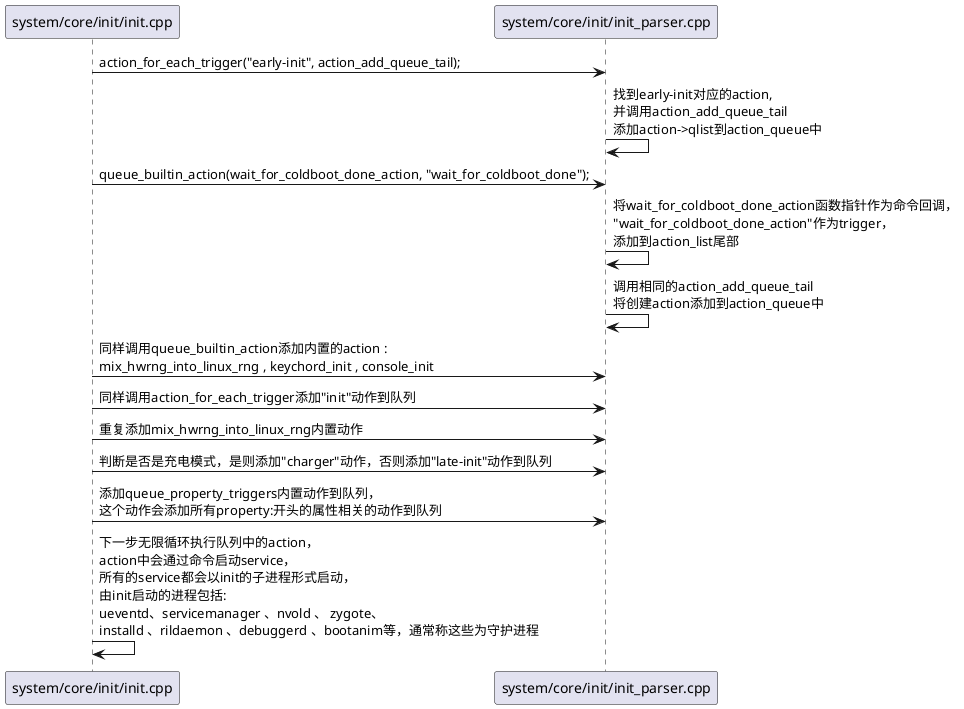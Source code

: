 @startuml

participant Init as "system/core/init/init.cpp"
participant InitParser as "system/core/init/init_parser.cpp"

Init -> InitParser :  action_for_each_trigger("early-init", action_add_queue_tail);

InitParser -> InitParser : 找到early-init对应的action,\n并调用action_add_queue_tail\n添加action->qlist到action_queue中

Init -> InitParser : queue_builtin_action(wait_for_coldboot_done_action, "wait_for_coldboot_done");

InitParser -> InitParser : 将wait_for_coldboot_done_action函数指针作为命令回调，\n"wait_for_coldboot_done_action"作为trigger，\n添加到action_list尾部

InitParser -> InitParser : 调用相同的action_add_queue_tail\n将创建action添加到action_queue中

Init -> InitParser : 同样调用queue_builtin_action添加内置的action : \nmix_hwrng_into_linux_rng , keychord_init , console_init

Init -> InitParser : 同样调用action_for_each_trigger添加"init"动作到队列

Init -> InitParser : 重复添加mix_hwrng_into_linux_rng内置动作

Init -> InitParser : 判断是否是充电模式，是则添加"charger"动作，否则添加"late-init"动作到队列

Init -> InitParser : 添加queue_property_triggers内置动作到队列，\n这个动作会添加所有property:开头的属性相关的动作到队列

Init -> Init : 下一步无限循环执行队列中的action，\naction中会通过命令启动service，\
\n所有的service都会以init的子进程形式启动，\n由init启动的进程包括: \
\nueventd、servicemanager 、nvold 、 zygote、 \
\ninstalld 、rildaemon 、debuggerd 、bootanim等，通常称这些为守护进程

@enduml